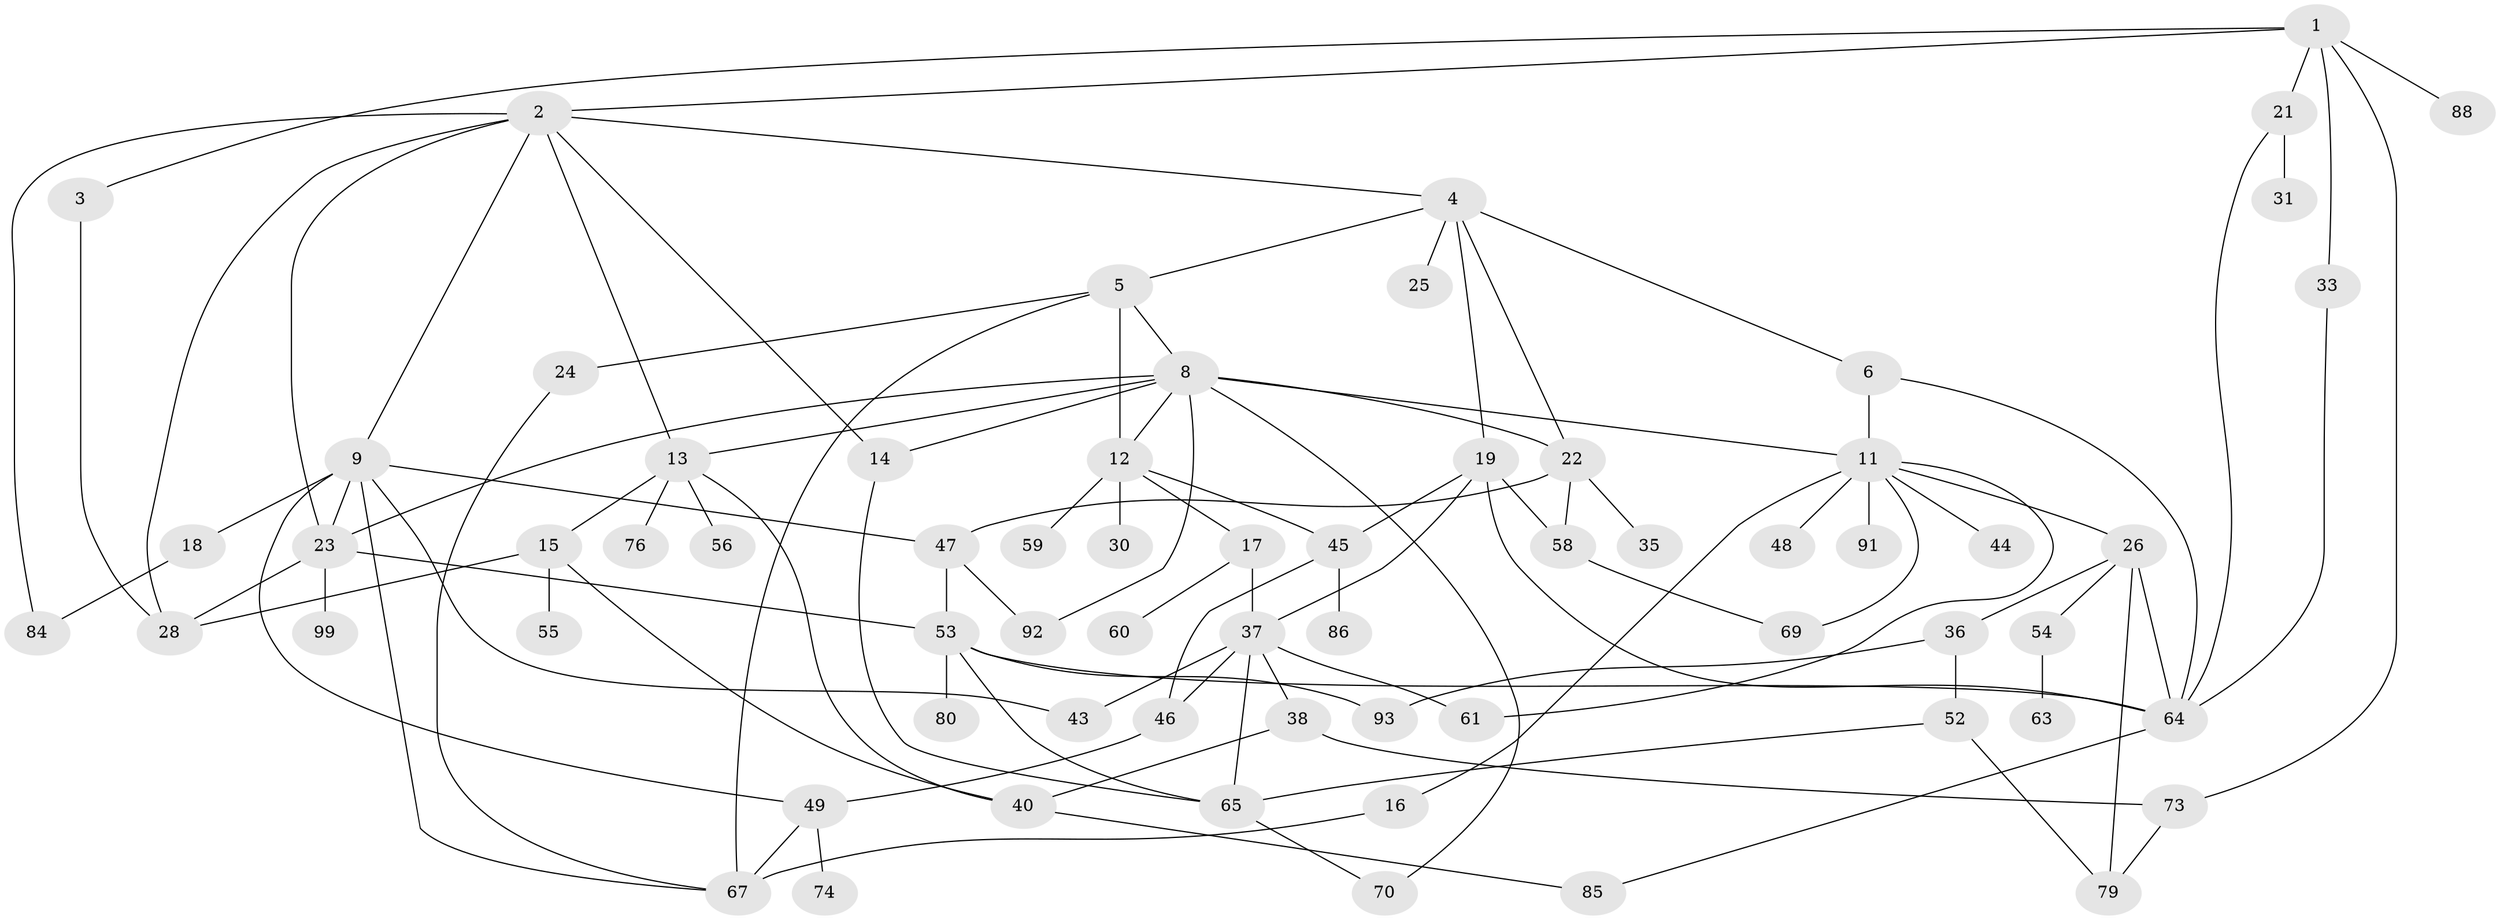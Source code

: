 // original degree distribution, {6: 0.05, 3: 0.15, 5: 0.07, 4: 0.14, 7: 0.03, 2: 0.33, 9: 0.01, 1: 0.22}
// Generated by graph-tools (version 1.1) at 2025/10/02/27/25 16:10:54]
// undirected, 67 vertices, 108 edges
graph export_dot {
graph [start="1"]
  node [color=gray90,style=filled];
  1 [super="+81"];
  2 [super="+7"];
  3 [super="+87"];
  4 [super="+10"];
  5 [super="+94"];
  6;
  8 [super="+20"];
  9 [super="+98"];
  11 [super="+29"];
  12 [super="+34"];
  13 [super="+27"];
  14;
  15 [super="+42"];
  16;
  17 [super="+100"];
  18;
  19 [super="+41"];
  21;
  22 [super="+90"];
  23 [super="+32"];
  24;
  25;
  26 [super="+39"];
  28 [super="+51"];
  30;
  31;
  33 [super="+82"];
  35;
  36 [super="+57"];
  37 [super="+95"];
  38;
  40 [super="+50"];
  43 [super="+71"];
  44;
  45 [super="+62"];
  46 [super="+77"];
  47 [super="+96"];
  48;
  49 [super="+72"];
  52;
  53 [super="+75"];
  54;
  55;
  56;
  58;
  59 [super="+68"];
  60;
  61;
  63;
  64 [super="+66"];
  65 [super="+83"];
  67 [super="+78"];
  69;
  70;
  73;
  74;
  76;
  79 [super="+97"];
  80;
  84 [super="+89"];
  85;
  86;
  88;
  91;
  92;
  93;
  99;
  1 -- 2;
  1 -- 3;
  1 -- 21;
  1 -- 33;
  1 -- 88;
  1 -- 73;
  2 -- 4;
  2 -- 9;
  2 -- 84;
  2 -- 28;
  2 -- 14;
  2 -- 23;
  2 -- 13;
  3 -- 28;
  4 -- 5;
  4 -- 6;
  4 -- 19;
  4 -- 22;
  4 -- 25;
  5 -- 8;
  5 -- 24;
  5 -- 67;
  5 -- 12;
  6 -- 11;
  6 -- 64;
  8 -- 11 [weight=2];
  8 -- 12;
  8 -- 13;
  8 -- 14;
  8 -- 22;
  8 -- 70;
  8 -- 23;
  8 -- 92;
  9 -- 18;
  9 -- 43;
  9 -- 49;
  9 -- 23;
  9 -- 47;
  9 -- 67;
  11 -- 16;
  11 -- 26;
  11 -- 44;
  11 -- 61;
  11 -- 91;
  11 -- 48;
  11 -- 69;
  12 -- 17;
  12 -- 30;
  12 -- 59;
  12 -- 45;
  13 -- 15;
  13 -- 56;
  13 -- 40;
  13 -- 76;
  14 -- 65;
  15 -- 40;
  15 -- 28;
  15 -- 55;
  16 -- 67;
  17 -- 37;
  17 -- 60;
  18 -- 84;
  19 -- 58;
  19 -- 64;
  19 -- 45;
  19 -- 37;
  21 -- 31;
  21 -- 64;
  22 -- 35;
  22 -- 47;
  22 -- 58;
  23 -- 28;
  23 -- 99;
  23 -- 53;
  24 -- 67;
  26 -- 36;
  26 -- 64;
  26 -- 54;
  26 -- 79;
  33 -- 64;
  36 -- 52;
  36 -- 93;
  37 -- 38;
  37 -- 46;
  37 -- 61;
  37 -- 43;
  37 -- 65;
  38 -- 40;
  38 -- 73;
  40 -- 85;
  45 -- 86;
  45 -- 46;
  46 -- 49;
  47 -- 53;
  47 -- 92;
  49 -- 74;
  49 -- 67;
  52 -- 79;
  52 -- 65;
  53 -- 64;
  53 -- 65;
  53 -- 80;
  53 -- 93;
  54 -- 63;
  58 -- 69;
  64 -- 85;
  65 -- 70;
  73 -- 79;
}
